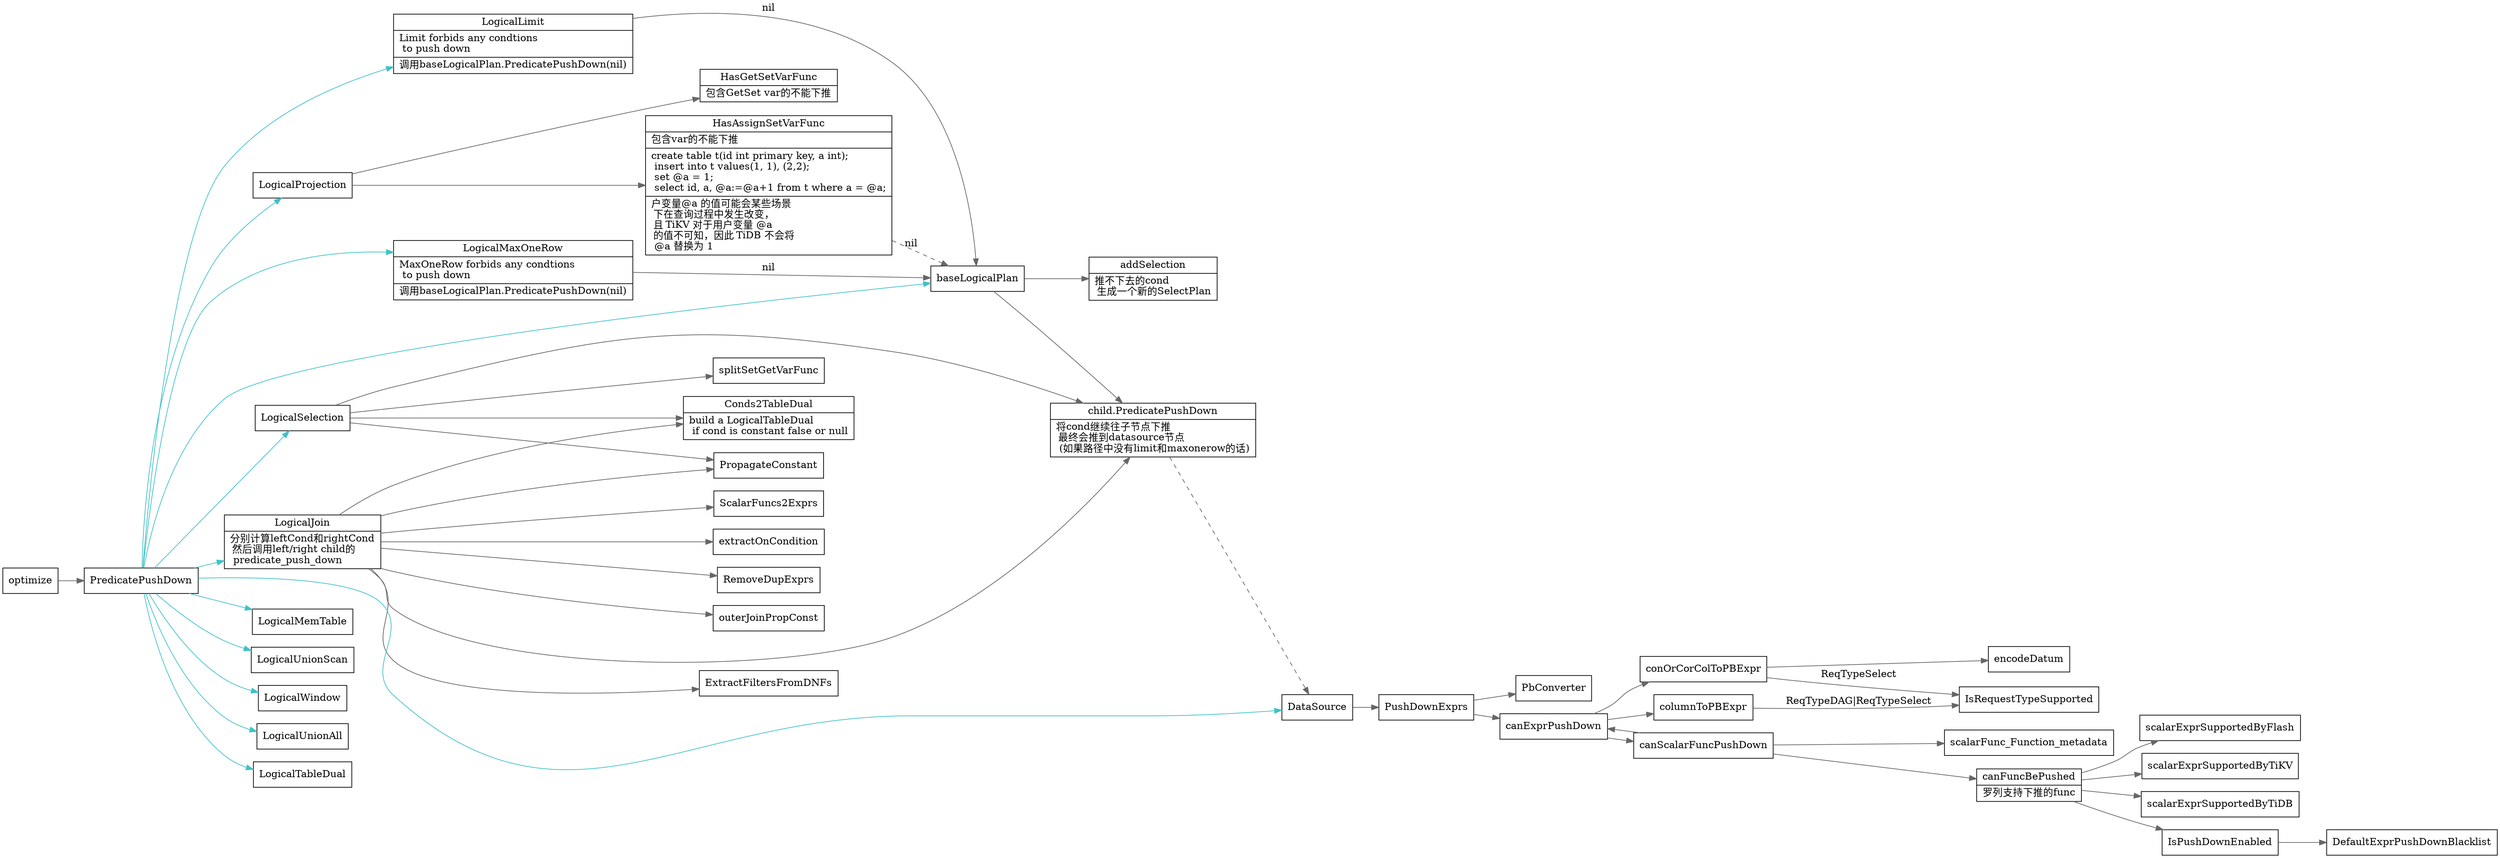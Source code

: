 digraph pddSolver {
  node[shape=box];
  edge[color=gray40];
  newrank=true;
  rankdir=LR;
  Conds2TableDual[
    shape="record";
    label="{{
      Conds2TableDual|
      build a LogicalTableDual\l
      if cond is constant false or null\l
    }}"];

  canFuncBePushed[
    shape="record";
    label="{{
      canFuncBePushed|
      罗列支持下推的func
    }}"];

  LogicalJoin[
    shape="record";
    label="{{
      LogicalJoin|
      分别计算leftCond和rightCond\l
      然后调用left/right child的\l
      predicate_push_down \l
    }}"];
  LogicalLimit[
    shape="record";
    label="{{
      LogicalLimit|
      Limit forbids any condtions\l
      to push down\l|
      调用baseLogicalPlan.PredicatePushDown(nil)\l
    }}"];

  LogicalMaxOneRow[
    shape="record";
    label="{{
      LogicalMaxOneRow|
      MaxOneRow forbids any condtions\l
      to push down\l|
      调用baseLogicalPlan.PredicatePushDown(nil)\l
    }}"];
  addSelection[
    shape="record";
    label="{{
      addSelection|
      推不下去的cond\l
      生成一个新的SelectPlan\l
    }}"];

  child_PredicatePushDown[
    shape="record";
    label="{{
      child.PredicatePushDown|
      将cond继续往子节点下推\l
      最终会推到datasource节点\l 
      (如果路径中没有limit和maxonerow的话)\l
    }}"];
  HasGetSetVarFunc[
    shape="record";
    label="{{
      HasGetSetVarFunc|
      包含GetSet var的不能下推
    }}"];

  HasAssignSetVarFunc[
    shape="record";
    label="{{
      HasAssignSetVarFunc|
      包含var的不能下推\l|
      create table t(id int primary key, a int);\l
        insert into t values(1, 1), (2,2);\l
        set @a = 1;\l
        select id, a, @a:=@a+1 from t where a = @a;\l|
        户变量 @a 的值可能会某些场景\l 
        下在查询过程中发生改变，\l 
        且 TiKV 对于用户变量 @a \l 
        的值不可知，因此 TiDB 不会将\l 
        @a 替换为 1\l
    }}"];

  optimize -> PredicatePushDown;
  PredicatePushDown -> {
    baseLogicalPlan;
    LogicalJoin;
    LogicalMemTable;
    LogicalProjection;
    LogicalLimit;
    LogicalUnionScan;
    DataSource;
    LogicalWindow;
    LogicalMaxOneRow;
    LogicalUnionAll;
    LogicalTableDual;
    LogicalSelection;
  }[color="#3fc1c9"];
  LogicalLimit -> baseLogicalPlan[label=nil];
  LogicalMaxOneRow -> baseLogicalPlan[label=nil];

  baseLogicalPlan -> {
    child_PredicatePushDown;
    addSelection;
  }

  LogicalSelection -> {
    splitSetGetVarFunc;
    child_PredicatePushDown;
    PropagateConstant;
    Conds2TableDual;
  }

  DataSource -> {
    PushDownExprs;
  }
  PushDownExprs -> {
    PbConverter;
    canExprPushDown;
  }
  canExprPushDown -> {
    conOrCorColToPBExpr;
    columnToPBExpr;
    canScalarFuncPushDown;
  }
  conOrCorColToPBExpr -> IsRequestTypeSupported[label="ReqTypeSelect"];
  conOrCorColToPBExpr -> {
    encodeDatum;
  }
  columnToPBExpr -> { IsRequestTypeSupported; }[label="ReqTypeDAG|ReqTypeSelect"];
  canScalarFuncPushDown -> {
    canFuncBePushed;
    canExprPushDown;
    scalarFunc_Function_metadata;
  }
  canFuncBePushed -> {
    scalarExprSupportedByFlash;
    scalarExprSupportedByTiKV;
    scalarExprSupportedByTiDB;
    IsPushDownEnabled;
  }
  IsPushDownEnabled -> DefaultExprPushDownBlacklist;


  LogicalJoin -> {
    outerJoinPropConst;
    Conds2TableDual;
    ExtractFiltersFromDNFs;
    ScalarFuncs2Exprs;
    extractOnCondition;
    PropagateConstant;
    RemoveDupExprs;
    child_PredicatePushDown;
  }
  LogicalProjection -> {
    HasAssignSetVarFunc;
    HasGetSetVarFunc;
  }

  edge[style=dashed];
  child_PredicatePushDown -> DataSource;
  HasAssignSetVarFunc -> baseLogicalPlan[label=nil];
}
